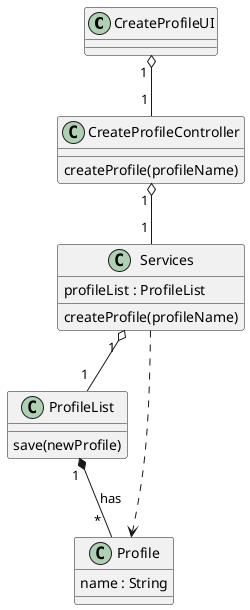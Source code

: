 @startuml

class CreateProfileUI {
}

class CreateProfileController {
createProfile(profileName)
}

class Services {
profileList : ProfileList
createProfile(profileName)
}

class ProfileList {
save(newProfile)
}

class Profile {
name : String
}

CreateProfileUI "        1" o-- "         1" CreateProfileController
CreateProfileController "        1" o-- "         1" Services
Services "                    1" o-- "         1" ProfileList
Services ..> Profile
ProfileList "        1" *-- "                      *" Profile : has

@enduml
